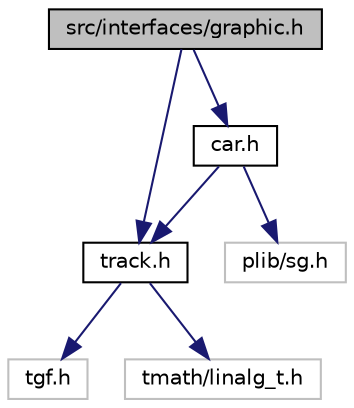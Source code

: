 digraph "src/interfaces/graphic.h"
{
  edge [fontname="Helvetica",fontsize="10",labelfontname="Helvetica",labelfontsize="10"];
  node [fontname="Helvetica",fontsize="10",shape=record];
  Node1 [label="src/interfaces/graphic.h",height=0.2,width=0.4,color="black", fillcolor="grey75", style="filled", fontcolor="black"];
  Node1 -> Node2 [color="midnightblue",fontsize="10",style="solid",fontname="Helvetica"];
  Node2 [label="track.h",height=0.2,width=0.4,color="black", fillcolor="white", style="filled",URL="$track_8h.html",tooltip="Track Structure and Track Loader Module Definition. "];
  Node2 -> Node3 [color="midnightblue",fontsize="10",style="solid",fontname="Helvetica"];
  Node3 [label="tgf.h",height=0.2,width=0.4,color="grey75", fillcolor="white", style="filled"];
  Node2 -> Node4 [color="midnightblue",fontsize="10",style="solid",fontname="Helvetica"];
  Node4 [label="tmath/linalg_t.h",height=0.2,width=0.4,color="grey75", fillcolor="white", style="filled"];
  Node1 -> Node5 [color="midnightblue",fontsize="10",style="solid",fontname="Helvetica"];
  Node5 [label="car.h",height=0.2,width=0.4,color="black", fillcolor="white", style="filled",URL="$car_8h.html",tooltip="This is the car structure. "];
  Node5 -> Node2 [color="midnightblue",fontsize="10",style="solid",fontname="Helvetica"];
  Node5 -> Node6 [color="midnightblue",fontsize="10",style="solid",fontname="Helvetica"];
  Node6 [label="plib/sg.h",height=0.2,width=0.4,color="grey75", fillcolor="white", style="filled"];
}
